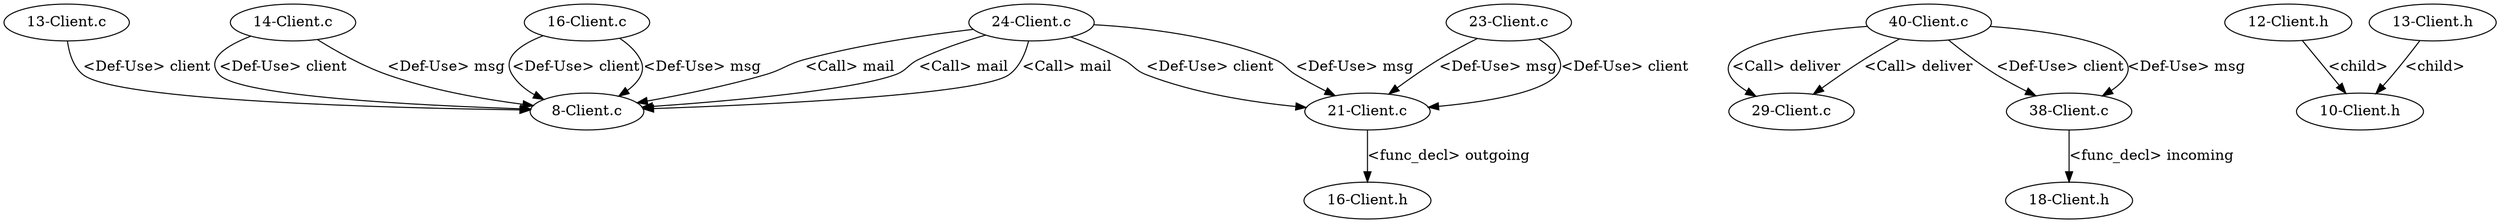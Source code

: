 digraph {
22 [label = "8-Client.c"];
23 [label = "13-Client.c"];
23 -> 22[label="<Def-Use> client"];
24 [label = "14-Client.c"];
24 -> 22[label="<Def-Use> client"];
24 -> 22[label="<Def-Use> msg"];
25 [label = "16-Client.c"];
25 -> 22[label="<Def-Use> client"];
25 -> 22[label="<Def-Use> msg"];
26 [label = "21-Client.c"];
27 [label = "23-Client.c"];
27 -> 26[label="<Def-Use> msg"];
27 -> 26[label="<Def-Use> client"];
28 [label = "24-Client.c"];
28 -> 22[label="<Call> mail"];
28 -> 26[label="<Def-Use> client"];
28 -> 26[label="<Def-Use> msg"];
29 [label = "29-Client.c"];
30 [label = "38-Client.c"];
31 [label = "40-Client.c"];
31 -> 29[label="<Call> deliver"];
31 -> 30[label="<Def-Use> client"];
31 -> 30[label="<Def-Use> msg"];
32 [label = "10-Client.h"];
33 [label = "12-Client.h"];
34 [label = "13-Client.h"];
33 -> 32[label="<child>"];
34 -> 32[label="<child>"];
35 [label = "16-Client.h"];
36 [label = "18-Client.h"];
28 -> 22[label="<Call> mail"];
31 -> 29[label="<Call> deliver"];
28 -> 22[label="<Call> mail"];
30 -> 36[label="<func_decl> incoming"];
26 -> 35[label="<func_decl> outgoing"];
}